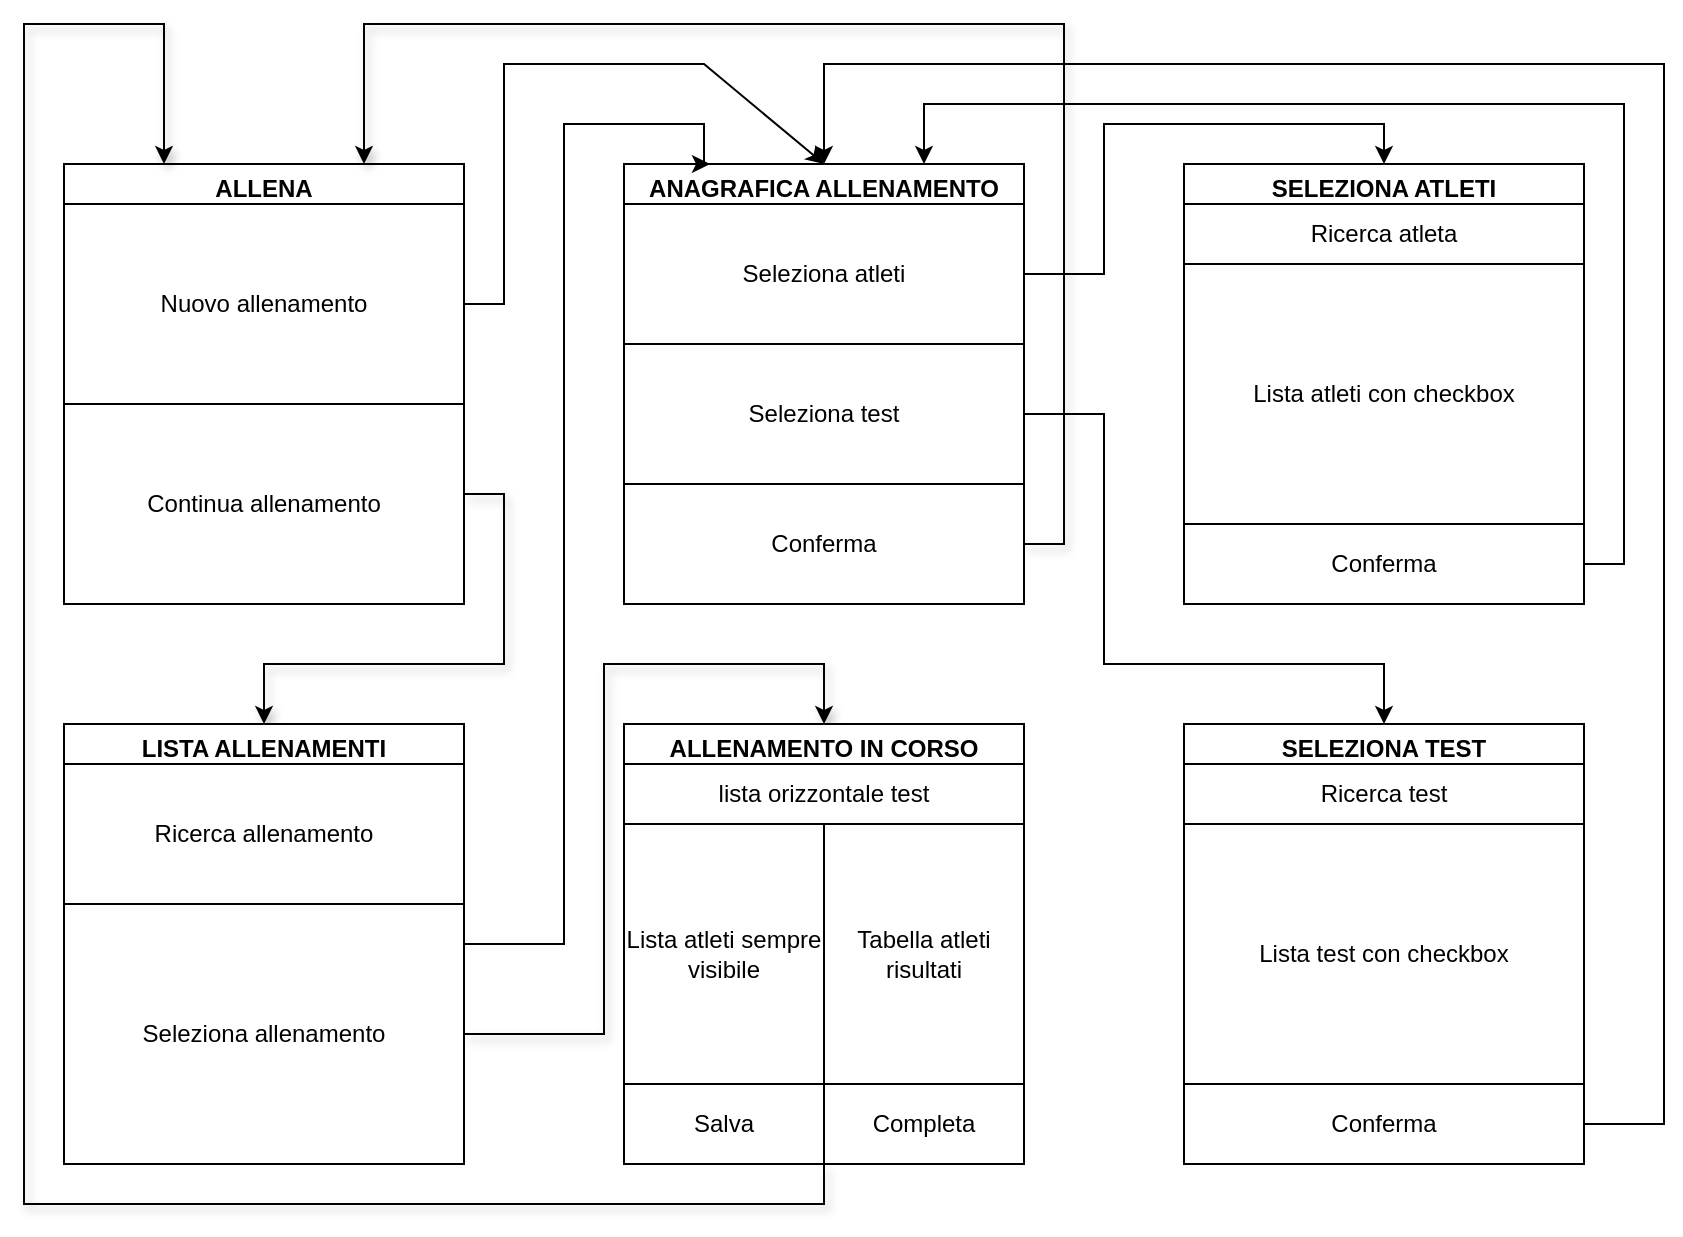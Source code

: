 <mxfile version="16.6.3" type="device" pages="2"><diagram name="Allena" id="2cc2dc42-3aac-f2a9-1cec-7a8b7cbee084"><mxGraphModel dx="868" dy="1300" grid="1" gridSize="10" guides="1" tooltips="1" connect="1" arrows="1" fold="1" page="1" pageScale="1" pageWidth="1100" pageHeight="850" background="#ffffff" math="0" shadow="0"><root><mxCell id="0"/><mxCell id="1" parent="0"/><mxCell id="UH0f90BBUba6APBAnxkq-34" style="edgeStyle=orthogonalEdgeStyle;rounded=0;sketch=0;orthogonalLoop=1;jettySize=auto;html=1;exitX=1;exitY=0.5;exitDx=0;exitDy=0;entryX=0.5;entryY=0;entryDx=0;entryDy=0;shadow=1;" parent="1" source="UH0f90BBUba6APBAnxkq-39" target="UH0f90BBUba6APBAnxkq-29" edge="1"><mxGeometry relative="1" as="geometry"><Array as="points"><mxPoint x="310" y="475"/><mxPoint x="310" y="290"/><mxPoint x="420" y="290"/></Array></mxGeometry></mxCell><mxCell id="UH0f90BBUba6APBAnxkq-43" style="edgeStyle=orthogonalEdgeStyle;rounded=0;sketch=0;orthogonalLoop=1;jettySize=auto;html=1;exitX=1;exitY=0.75;exitDx=0;exitDy=0;entryX=0.5;entryY=0;entryDx=0;entryDy=0;shadow=1;" parent="1" source="UH0f90BBUba6APBAnxkq-2" target="UH0f90BBUba6APBAnxkq-37" edge="1"><mxGeometry relative="1" as="geometry"/></mxCell><mxCell id="UH0f90BBUba6APBAnxkq-2" value="ALLENA" style="swimlane;" parent="1" vertex="1"><mxGeometry x="40" y="40" width="200" height="220" as="geometry"/></mxCell><mxCell id="UH0f90BBUba6APBAnxkq-3" value="Nuovo allenamento" style="rounded=0;whiteSpace=wrap;html=1;" parent="UH0f90BBUba6APBAnxkq-2" vertex="1"><mxGeometry y="20" width="200" height="100" as="geometry"/></mxCell><mxCell id="UH0f90BBUba6APBAnxkq-4" value="Continua allenamento" style="rounded=0;whiteSpace=wrap;html=1;" parent="UH0f90BBUba6APBAnxkq-2" vertex="1"><mxGeometry y="120" width="200" height="100" as="geometry"/></mxCell><mxCell id="UH0f90BBUba6APBAnxkq-5" value="ANAGRAFICA ALLENAMENTO" style="swimlane;" parent="1" vertex="1"><mxGeometry x="320" y="40" width="200" height="220" as="geometry"/></mxCell><mxCell id="UH0f90BBUba6APBAnxkq-6" value="Seleziona atleti" style="rounded=0;whiteSpace=wrap;html=1;" parent="UH0f90BBUba6APBAnxkq-5" vertex="1"><mxGeometry y="20" width="200" height="70" as="geometry"/></mxCell><mxCell id="UH0f90BBUba6APBAnxkq-7" value="Seleziona test" style="rounded=0;whiteSpace=wrap;html=1;" parent="UH0f90BBUba6APBAnxkq-5" vertex="1"><mxGeometry y="90" width="200" height="70" as="geometry"/></mxCell><mxCell id="UH0f90BBUba6APBAnxkq-8" value="Conferma" style="rounded=0;whiteSpace=wrap;html=1;" parent="UH0f90BBUba6APBAnxkq-5" vertex="1"><mxGeometry y="160" width="200" height="60" as="geometry"/></mxCell><mxCell id="UH0f90BBUba6APBAnxkq-9" value="" style="endArrow=classic;html=1;exitX=1;exitY=0.5;exitDx=0;exitDy=0;entryX=0.5;entryY=0;entryDx=0;entryDy=0;rounded=0;sketch=0;shadow=0;" parent="1" source="UH0f90BBUba6APBAnxkq-3" target="UH0f90BBUba6APBAnxkq-5" edge="1"><mxGeometry width="50" height="50" relative="1" as="geometry"><mxPoint x="350" y="260" as="sourcePoint"/><mxPoint x="400" y="210" as="targetPoint"/><Array as="points"><mxPoint x="260" y="110"/><mxPoint x="260" y="-10"/><mxPoint x="360" y="-10"/></Array></mxGeometry></mxCell><mxCell id="UH0f90BBUba6APBAnxkq-10" value="SELEZIONA ATLETI" style="swimlane;" parent="1" vertex="1"><mxGeometry x="600" y="40" width="200" height="220" as="geometry"/></mxCell><mxCell id="UH0f90BBUba6APBAnxkq-11" value="Ricerca atleta" style="rounded=0;whiteSpace=wrap;html=1;" parent="UH0f90BBUba6APBAnxkq-10" vertex="1"><mxGeometry y="20" width="200" height="30" as="geometry"/></mxCell><mxCell id="UH0f90BBUba6APBAnxkq-14" value="Conferma" style="rounded=0;whiteSpace=wrap;html=1;" parent="UH0f90BBUba6APBAnxkq-10" vertex="1"><mxGeometry y="180" width="200" height="40" as="geometry"/></mxCell><mxCell id="UH0f90BBUba6APBAnxkq-15" value="Lista atleti con checkbox" style="rounded=0;whiteSpace=wrap;html=1;" parent="UH0f90BBUba6APBAnxkq-10" vertex="1"><mxGeometry y="50" width="200" height="130" as="geometry"/></mxCell><mxCell id="UH0f90BBUba6APBAnxkq-16" style="edgeStyle=orthogonalEdgeStyle;rounded=0;sketch=0;orthogonalLoop=1;jettySize=auto;html=1;exitX=1;exitY=0.5;exitDx=0;exitDy=0;entryX=0.5;entryY=0;entryDx=0;entryDy=0;shadow=0;" parent="1" source="UH0f90BBUba6APBAnxkq-6" target="UH0f90BBUba6APBAnxkq-10" edge="1"><mxGeometry relative="1" as="geometry"/></mxCell><mxCell id="UH0f90BBUba6APBAnxkq-17" style="edgeStyle=orthogonalEdgeStyle;rounded=0;sketch=0;orthogonalLoop=1;jettySize=auto;html=1;exitX=1;exitY=0.5;exitDx=0;exitDy=0;entryX=0.75;entryY=0;entryDx=0;entryDy=0;shadow=0;" parent="1" source="UH0f90BBUba6APBAnxkq-14" target="UH0f90BBUba6APBAnxkq-5" edge="1"><mxGeometry relative="1" as="geometry"><Array as="points"><mxPoint x="820" y="240"/><mxPoint x="820" y="10"/><mxPoint x="470" y="10"/></Array></mxGeometry></mxCell><mxCell id="UH0f90BBUba6APBAnxkq-18" value="SELEZIONA TEST" style="swimlane;" parent="1" vertex="1"><mxGeometry x="600" y="320" width="200" height="220" as="geometry"/></mxCell><mxCell id="UH0f90BBUba6APBAnxkq-19" value="Ricerca test" style="rounded=0;whiteSpace=wrap;html=1;" parent="UH0f90BBUba6APBAnxkq-18" vertex="1"><mxGeometry y="20" width="200" height="30" as="geometry"/></mxCell><mxCell id="UH0f90BBUba6APBAnxkq-20" value="Conferma" style="rounded=0;whiteSpace=wrap;html=1;" parent="UH0f90BBUba6APBAnxkq-18" vertex="1"><mxGeometry y="180" width="200" height="40" as="geometry"/></mxCell><mxCell id="UH0f90BBUba6APBAnxkq-21" value="Lista test con checkbox" style="rounded=0;whiteSpace=wrap;html=1;" parent="UH0f90BBUba6APBAnxkq-18" vertex="1"><mxGeometry y="50" width="200" height="130" as="geometry"/></mxCell><mxCell id="UH0f90BBUba6APBAnxkq-22" style="edgeStyle=orthogonalEdgeStyle;rounded=0;sketch=0;orthogonalLoop=1;jettySize=auto;html=1;exitX=1;exitY=0.5;exitDx=0;exitDy=0;shadow=0;" parent="1" source="UH0f90BBUba6APBAnxkq-7" target="UH0f90BBUba6APBAnxkq-18" edge="1"><mxGeometry relative="1" as="geometry"><Array as="points"><mxPoint x="560" y="165"/><mxPoint x="560" y="290"/><mxPoint x="700" y="290"/></Array></mxGeometry></mxCell><mxCell id="UH0f90BBUba6APBAnxkq-23" style="edgeStyle=orthogonalEdgeStyle;rounded=0;sketch=0;orthogonalLoop=1;jettySize=auto;html=1;exitX=1;exitY=0.5;exitDx=0;exitDy=0;entryX=0.5;entryY=0;entryDx=0;entryDy=0;shadow=0;" parent="1" source="UH0f90BBUba6APBAnxkq-20" target="UH0f90BBUba6APBAnxkq-5" edge="1"><mxGeometry relative="1" as="geometry"><Array as="points"><mxPoint x="840" y="520"/><mxPoint x="840" y="-10"/><mxPoint x="420" y="-10"/></Array></mxGeometry></mxCell><mxCell id="UH0f90BBUba6APBAnxkq-24" style="edgeStyle=orthogonalEdgeStyle;rounded=0;sketch=0;orthogonalLoop=1;jettySize=auto;html=1;exitX=1;exitY=0.5;exitDx=0;exitDy=0;entryX=0.75;entryY=0;entryDx=0;entryDy=0;shadow=1;" parent="1" source="UH0f90BBUba6APBAnxkq-8" target="UH0f90BBUba6APBAnxkq-2" edge="1"><mxGeometry relative="1" as="geometry"><Array as="points"><mxPoint x="540" y="230"/><mxPoint x="540" y="-30"/><mxPoint x="190" y="-30"/></Array></mxGeometry></mxCell><mxCell id="UH0f90BBUba6APBAnxkq-35" style="edgeStyle=orthogonalEdgeStyle;rounded=0;sketch=0;orthogonalLoop=1;jettySize=auto;html=1;exitX=0.5;exitY=1;exitDx=0;exitDy=0;entryX=0.25;entryY=0;entryDx=0;entryDy=0;shadow=1;" parent="1" source="UH0f90BBUba6APBAnxkq-29" target="UH0f90BBUba6APBAnxkq-2" edge="1"><mxGeometry relative="1" as="geometry"><Array as="points"><mxPoint x="420" y="560"/><mxPoint x="20" y="560"/><mxPoint x="20" y="-30"/><mxPoint x="90" y="-30"/></Array></mxGeometry></mxCell><mxCell id="UH0f90BBUba6APBAnxkq-29" value="ALLENAMENTO IN CORSO" style="swimlane;" parent="1" vertex="1"><mxGeometry x="320" y="320" width="200" height="220" as="geometry"/></mxCell><mxCell id="UH0f90BBUba6APBAnxkq-30" value="lista orizzontale test" style="rounded=0;whiteSpace=wrap;html=1;" parent="UH0f90BBUba6APBAnxkq-29" vertex="1"><mxGeometry y="20" width="200" height="30" as="geometry"/></mxCell><mxCell id="UH0f90BBUba6APBAnxkq-32" value="Lista atleti sempre visibile" style="rounded=0;whiteSpace=wrap;html=1;" parent="UH0f90BBUba6APBAnxkq-29" vertex="1"><mxGeometry y="50" width="100" height="130" as="geometry"/></mxCell><mxCell id="UH0f90BBUba6APBAnxkq-33" value="Tabella atleti risultati" style="rounded=0;whiteSpace=wrap;html=1;" parent="UH0f90BBUba6APBAnxkq-29" vertex="1"><mxGeometry x="100" y="50" width="100" height="130" as="geometry"/></mxCell><mxCell id="UH0f90BBUba6APBAnxkq-31" value="Salva" style="rounded=0;whiteSpace=wrap;html=1;" parent="UH0f90BBUba6APBAnxkq-29" vertex="1"><mxGeometry y="180" width="100" height="40" as="geometry"/></mxCell><mxCell id="UH0f90BBUba6APBAnxkq-36" value="Completa" style="rounded=0;whiteSpace=wrap;html=1;" parent="UH0f90BBUba6APBAnxkq-29" vertex="1"><mxGeometry x="100" y="180" width="100" height="40" as="geometry"/></mxCell><mxCell id="G8SmLyNSbj29afzDk9gw-1" style="edgeStyle=orthogonalEdgeStyle;rounded=0;orthogonalLoop=1;jettySize=auto;html=1;exitX=1;exitY=0.5;exitDx=0;exitDy=0;entryX=0.215;entryY=0;entryDx=0;entryDy=0;entryPerimeter=0;" edge="1" parent="1" source="UH0f90BBUba6APBAnxkq-37" target="UH0f90BBUba6APBAnxkq-5"><mxGeometry relative="1" as="geometry"><Array as="points"><mxPoint x="290" y="430"/><mxPoint x="290" y="20"/><mxPoint x="360" y="20"/><mxPoint x="360" y="40"/></Array></mxGeometry></mxCell><mxCell id="UH0f90BBUba6APBAnxkq-37" value="LISTA ALLENAMENTI" style="swimlane;" parent="1" vertex="1"><mxGeometry x="40" y="320" width="200" height="220" as="geometry"/></mxCell><mxCell id="UH0f90BBUba6APBAnxkq-38" value="Ricerca allenamento" style="rounded=0;whiteSpace=wrap;html=1;" parent="UH0f90BBUba6APBAnxkq-37" vertex="1"><mxGeometry y="20" width="200" height="70" as="geometry"/></mxCell><mxCell id="UH0f90BBUba6APBAnxkq-39" value="Seleziona allenamento" style="rounded=0;whiteSpace=wrap;html=1;" parent="UH0f90BBUba6APBAnxkq-37" vertex="1"><mxGeometry y="90" width="200" height="130" as="geometry"/></mxCell></root></mxGraphModel></diagram><diagram id="IH1urt2nG5k1nghihxXa" name="Gestisci"><mxGraphModel dx="868" dy="1619" grid="1" gridSize="10" guides="1" tooltips="1" connect="1" arrows="1" fold="1" page="1" pageScale="1" pageWidth="827" pageHeight="1169" math="0" shadow="0"><root><mxCell id="qb-2bE-Rg8NUbhTlu1lm-0"/><mxCell id="qb-2bE-Rg8NUbhTlu1lm-1" parent="qb-2bE-Rg8NUbhTlu1lm-0"/><mxCell id="qb-2bE-Rg8NUbhTlu1lm-2" style="edgeStyle=orthogonalEdgeStyle;rounded=0;sketch=0;orthogonalLoop=1;jettySize=auto;html=1;exitX=1;exitY=0.5;exitDx=0;exitDy=0;entryX=0.5;entryY=0;entryDx=0;entryDy=0;shadow=1;" edge="1" parent="qb-2bE-Rg8NUbhTlu1lm-1" source="qb-2bE-Rg8NUbhTlu1lm-34"><mxGeometry relative="1" as="geometry"><Array as="points"><mxPoint x="280" y="475"/><mxPoint x="280" y="290"/><mxPoint x="420" y="290"/></Array><mxPoint x="420" y="320" as="targetPoint"/></mxGeometry></mxCell><mxCell id="qb-2bE-Rg8NUbhTlu1lm-4" value="GESTISCI" style="swimlane;startSize=23;" vertex="1" parent="qb-2bE-Rg8NUbhTlu1lm-1"><mxGeometry x="40" y="40" width="200" height="220" as="geometry"/></mxCell><mxCell id="qb-2bE-Rg8NUbhTlu1lm-5" value="Atleti" style="rounded=0;whiteSpace=wrap;html=1;" vertex="1" parent="qb-2bE-Rg8NUbhTlu1lm-4"><mxGeometry y="20" width="200" height="100" as="geometry"/></mxCell><mxCell id="qb-2bE-Rg8NUbhTlu1lm-6" value="Test" style="rounded=0;whiteSpace=wrap;html=1;" vertex="1" parent="qb-2bE-Rg8NUbhTlu1lm-4"><mxGeometry y="120" width="200" height="100" as="geometry"/></mxCell><mxCell id="qb-2bE-Rg8NUbhTlu1lm-39" style="edgeStyle=orthogonalEdgeStyle;rounded=0;orthogonalLoop=1;jettySize=auto;html=1;exitX=0.25;exitY=1;exitDx=0;exitDy=0;entryX=0.5;entryY=0;entryDx=0;entryDy=0;" edge="1" parent="qb-2bE-Rg8NUbhTlu1lm-1" source="qb-2bE-Rg8NUbhTlu1lm-7" target="qb-2bE-Rg8NUbhTlu1lm-4"><mxGeometry relative="1" as="geometry"><Array as="points"><mxPoint x="370" y="280"/><mxPoint x="300" y="280"/><mxPoint x="300" y="-20"/><mxPoint x="140" y="-20"/></Array></mxGeometry></mxCell><mxCell id="qb-2bE-Rg8NUbhTlu1lm-7" value="GESTISCI ATLETI" style="swimlane;" vertex="1" parent="qb-2bE-Rg8NUbhTlu1lm-1"><mxGeometry x="320" y="40" width="200" height="220" as="geometry"/></mxCell><mxCell id="qb-2bE-Rg8NUbhTlu1lm-10" value="Nuovo atleta" style="rounded=0;whiteSpace=wrap;html=1;" vertex="1" parent="qb-2bE-Rg8NUbhTlu1lm-7"><mxGeometry x="100" y="180" width="100" height="40" as="geometry"/></mxCell><mxCell id="qb-2bE-Rg8NUbhTlu1lm-35" value="Lista atleti" style="rounded=0;whiteSpace=wrap;html=1;" vertex="1" parent="qb-2bE-Rg8NUbhTlu1lm-7"><mxGeometry y="50" width="200" height="130" as="geometry"/></mxCell><mxCell id="qb-2bE-Rg8NUbhTlu1lm-36" value="Ricerca atleta" style="rounded=0;whiteSpace=wrap;html=1;" vertex="1" parent="qb-2bE-Rg8NUbhTlu1lm-7"><mxGeometry y="20" width="200" height="30" as="geometry"/></mxCell><mxCell id="qb-2bE-Rg8NUbhTlu1lm-38" value="Conferma" style="rounded=0;whiteSpace=wrap;html=1;" vertex="1" parent="qb-2bE-Rg8NUbhTlu1lm-7"><mxGeometry y="180" width="100" height="40" as="geometry"/></mxCell><mxCell id="qb-2bE-Rg8NUbhTlu1lm-11" value="" style="endArrow=classic;html=1;exitX=1;exitY=0.5;exitDx=0;exitDy=0;entryX=0.25;entryY=0;entryDx=0;entryDy=0;rounded=0;sketch=0;shadow=0;" edge="1" parent="qb-2bE-Rg8NUbhTlu1lm-1" source="qb-2bE-Rg8NUbhTlu1lm-5" target="qb-2bE-Rg8NUbhTlu1lm-7"><mxGeometry width="50" height="50" relative="1" as="geometry"><mxPoint x="350" y="260" as="sourcePoint"/><mxPoint x="400" y="210" as="targetPoint"/><Array as="points"><mxPoint x="280" y="110"/><mxPoint x="280" y="20"/><mxPoint x="370" y="20"/></Array></mxGeometry></mxCell><mxCell id="qb-2bE-Rg8NUbhTlu1lm-12" value="ANAGRAFICA ATLETA" style="swimlane;" vertex="1" parent="qb-2bE-Rg8NUbhTlu1lm-1"><mxGeometry x="600" y="40" width="200" height="220" as="geometry"/></mxCell><mxCell id="qb-2bE-Rg8NUbhTlu1lm-13" value="Anagrafica atleta" style="rounded=0;whiteSpace=wrap;html=1;" vertex="1" parent="qb-2bE-Rg8NUbhTlu1lm-12"><mxGeometry y="20" width="200" height="160" as="geometry"/></mxCell><mxCell id="qb-2bE-Rg8NUbhTlu1lm-14" value="Conferma" style="rounded=0;whiteSpace=wrap;html=1;" vertex="1" parent="qb-2bE-Rg8NUbhTlu1lm-12"><mxGeometry y="180" width="200" height="40" as="geometry"/></mxCell><mxCell id="qb-2bE-Rg8NUbhTlu1lm-16" style="edgeStyle=orthogonalEdgeStyle;rounded=0;sketch=0;orthogonalLoop=1;jettySize=auto;html=1;entryX=0.5;entryY=0;entryDx=0;entryDy=0;shadow=0;" edge="1" parent="qb-2bE-Rg8NUbhTlu1lm-1" source="qb-2bE-Rg8NUbhTlu1lm-35" target="qb-2bE-Rg8NUbhTlu1lm-12"><mxGeometry relative="1" as="geometry"><mxPoint x="520" y="95" as="sourcePoint"/><Array as="points"><mxPoint x="560" y="160"/><mxPoint x="560" y="20"/><mxPoint x="700" y="20"/></Array></mxGeometry></mxCell><mxCell id="qb-2bE-Rg8NUbhTlu1lm-17" style="edgeStyle=orthogonalEdgeStyle;rounded=0;sketch=0;orthogonalLoop=1;jettySize=auto;html=1;exitX=1;exitY=0.5;exitDx=0;exitDy=0;entryX=0.75;entryY=0;entryDx=0;entryDy=0;shadow=0;" edge="1" parent="qb-2bE-Rg8NUbhTlu1lm-1" source="qb-2bE-Rg8NUbhTlu1lm-14" target="qb-2bE-Rg8NUbhTlu1lm-7"><mxGeometry relative="1" as="geometry"><Array as="points"><mxPoint x="820" y="240"/><mxPoint x="820" y="10"/><mxPoint x="470" y="10"/></Array></mxGeometry></mxCell><mxCell id="qb-2bE-Rg8NUbhTlu1lm-37" style="edgeStyle=orthogonalEdgeStyle;rounded=0;orthogonalLoop=1;jettySize=auto;html=1;exitX=1;exitY=0.5;exitDx=0;exitDy=0;entryX=0.5;entryY=0;entryDx=0;entryDy=0;" edge="1" parent="qb-2bE-Rg8NUbhTlu1lm-1" source="qb-2bE-Rg8NUbhTlu1lm-10" target="qb-2bE-Rg8NUbhTlu1lm-12"><mxGeometry relative="1" as="geometry"/></mxCell><mxCell id="qb-2bE-Rg8NUbhTlu1lm-40" value="GESTISCI TEST" style="swimlane;" vertex="1" parent="qb-2bE-Rg8NUbhTlu1lm-1"><mxGeometry x="320" y="320" width="200" height="220" as="geometry"/></mxCell><mxCell id="qb-2bE-Rg8NUbhTlu1lm-41" value="Nuovo test" style="rounded=0;whiteSpace=wrap;html=1;" vertex="1" parent="qb-2bE-Rg8NUbhTlu1lm-40"><mxGeometry x="100" y="180" width="100" height="40" as="geometry"/></mxCell><mxCell id="qb-2bE-Rg8NUbhTlu1lm-42" value="Lista test" style="rounded=0;whiteSpace=wrap;html=1;" vertex="1" parent="qb-2bE-Rg8NUbhTlu1lm-40"><mxGeometry y="50" width="200" height="130" as="geometry"/></mxCell><mxCell id="qb-2bE-Rg8NUbhTlu1lm-43" value="Ricerca test" style="rounded=0;whiteSpace=wrap;html=1;" vertex="1" parent="qb-2bE-Rg8NUbhTlu1lm-40"><mxGeometry y="20" width="200" height="30" as="geometry"/></mxCell><mxCell id="qb-2bE-Rg8NUbhTlu1lm-44" value="Conferma" style="rounded=0;whiteSpace=wrap;html=1;" vertex="1" parent="qb-2bE-Rg8NUbhTlu1lm-40"><mxGeometry y="180" width="100" height="40" as="geometry"/></mxCell><mxCell id="qb-2bE-Rg8NUbhTlu1lm-45" value="ANAGRAFICA TEST" style="swimlane;" vertex="1" parent="qb-2bE-Rg8NUbhTlu1lm-1"><mxGeometry x="600" y="320" width="200" height="220" as="geometry"/></mxCell><mxCell id="qb-2bE-Rg8NUbhTlu1lm-46" value="Anagrafica test" style="rounded=0;whiteSpace=wrap;html=1;" vertex="1" parent="qb-2bE-Rg8NUbhTlu1lm-45"><mxGeometry y="20" width="200" height="160" as="geometry"/></mxCell><mxCell id="qb-2bE-Rg8NUbhTlu1lm-47" value="Conferma" style="rounded=0;whiteSpace=wrap;html=1;" vertex="1" parent="qb-2bE-Rg8NUbhTlu1lm-45"><mxGeometry y="180" width="200" height="40" as="geometry"/></mxCell><mxCell id="qb-2bE-Rg8NUbhTlu1lm-48" style="edgeStyle=orthogonalEdgeStyle;rounded=0;sketch=0;orthogonalLoop=1;jettySize=auto;html=1;entryX=0.5;entryY=0;entryDx=0;entryDy=0;shadow=0;" edge="1" parent="qb-2bE-Rg8NUbhTlu1lm-1" source="qb-2bE-Rg8NUbhTlu1lm-42" target="qb-2bE-Rg8NUbhTlu1lm-45"><mxGeometry relative="1" as="geometry"><mxPoint x="520" y="375" as="sourcePoint"/><Array as="points"><mxPoint x="560" y="440"/><mxPoint x="560" y="300"/><mxPoint x="700" y="300"/></Array></mxGeometry></mxCell><mxCell id="qb-2bE-Rg8NUbhTlu1lm-49" style="edgeStyle=orthogonalEdgeStyle;rounded=0;sketch=0;orthogonalLoop=1;jettySize=auto;html=1;exitX=1;exitY=0.5;exitDx=0;exitDy=0;entryX=0.75;entryY=0;entryDx=0;entryDy=0;shadow=0;" edge="1" parent="qb-2bE-Rg8NUbhTlu1lm-1" source="qb-2bE-Rg8NUbhTlu1lm-47" target="qb-2bE-Rg8NUbhTlu1lm-40"><mxGeometry relative="1" as="geometry"><Array as="points"><mxPoint x="820" y="520"/><mxPoint x="820" y="290"/><mxPoint x="470" y="290"/></Array></mxGeometry></mxCell><mxCell id="qb-2bE-Rg8NUbhTlu1lm-50" style="edgeStyle=orthogonalEdgeStyle;rounded=0;orthogonalLoop=1;jettySize=auto;html=1;exitX=1;exitY=0.5;exitDx=0;exitDy=0;entryX=0.5;entryY=0;entryDx=0;entryDy=0;" edge="1" parent="qb-2bE-Rg8NUbhTlu1lm-1" source="qb-2bE-Rg8NUbhTlu1lm-41" target="qb-2bE-Rg8NUbhTlu1lm-45"><mxGeometry relative="1" as="geometry"/></mxCell><mxCell id="qb-2bE-Rg8NUbhTlu1lm-51" style="edgeStyle=orthogonalEdgeStyle;rounded=0;orthogonalLoop=1;jettySize=auto;html=1;exitX=0.5;exitY=1;exitDx=0;exitDy=0;entryX=0.5;entryY=0;entryDx=0;entryDy=0;" edge="1" parent="qb-2bE-Rg8NUbhTlu1lm-1" source="qb-2bE-Rg8NUbhTlu1lm-44" target="qb-2bE-Rg8NUbhTlu1lm-4"><mxGeometry relative="1" as="geometry"><Array as="points"><mxPoint x="370" y="560"/><mxPoint x="300" y="560"/><mxPoint x="300" y="-20"/><mxPoint x="140" y="-20"/></Array></mxGeometry></mxCell><mxCell id="qb-2bE-Rg8NUbhTlu1lm-52" style="edgeStyle=orthogonalEdgeStyle;rounded=0;orthogonalLoop=1;jettySize=auto;html=1;exitX=1;exitY=0.5;exitDx=0;exitDy=0;entryX=0.25;entryY=0;entryDx=0;entryDy=0;" edge="1" parent="qb-2bE-Rg8NUbhTlu1lm-1" source="qb-2bE-Rg8NUbhTlu1lm-6" target="qb-2bE-Rg8NUbhTlu1lm-40"><mxGeometry relative="1" as="geometry"><Array as="points"><mxPoint x="280" y="210"/><mxPoint x="280" y="300"/><mxPoint x="370" y="300"/></Array></mxGeometry></mxCell></root></mxGraphModel></diagram></mxfile>